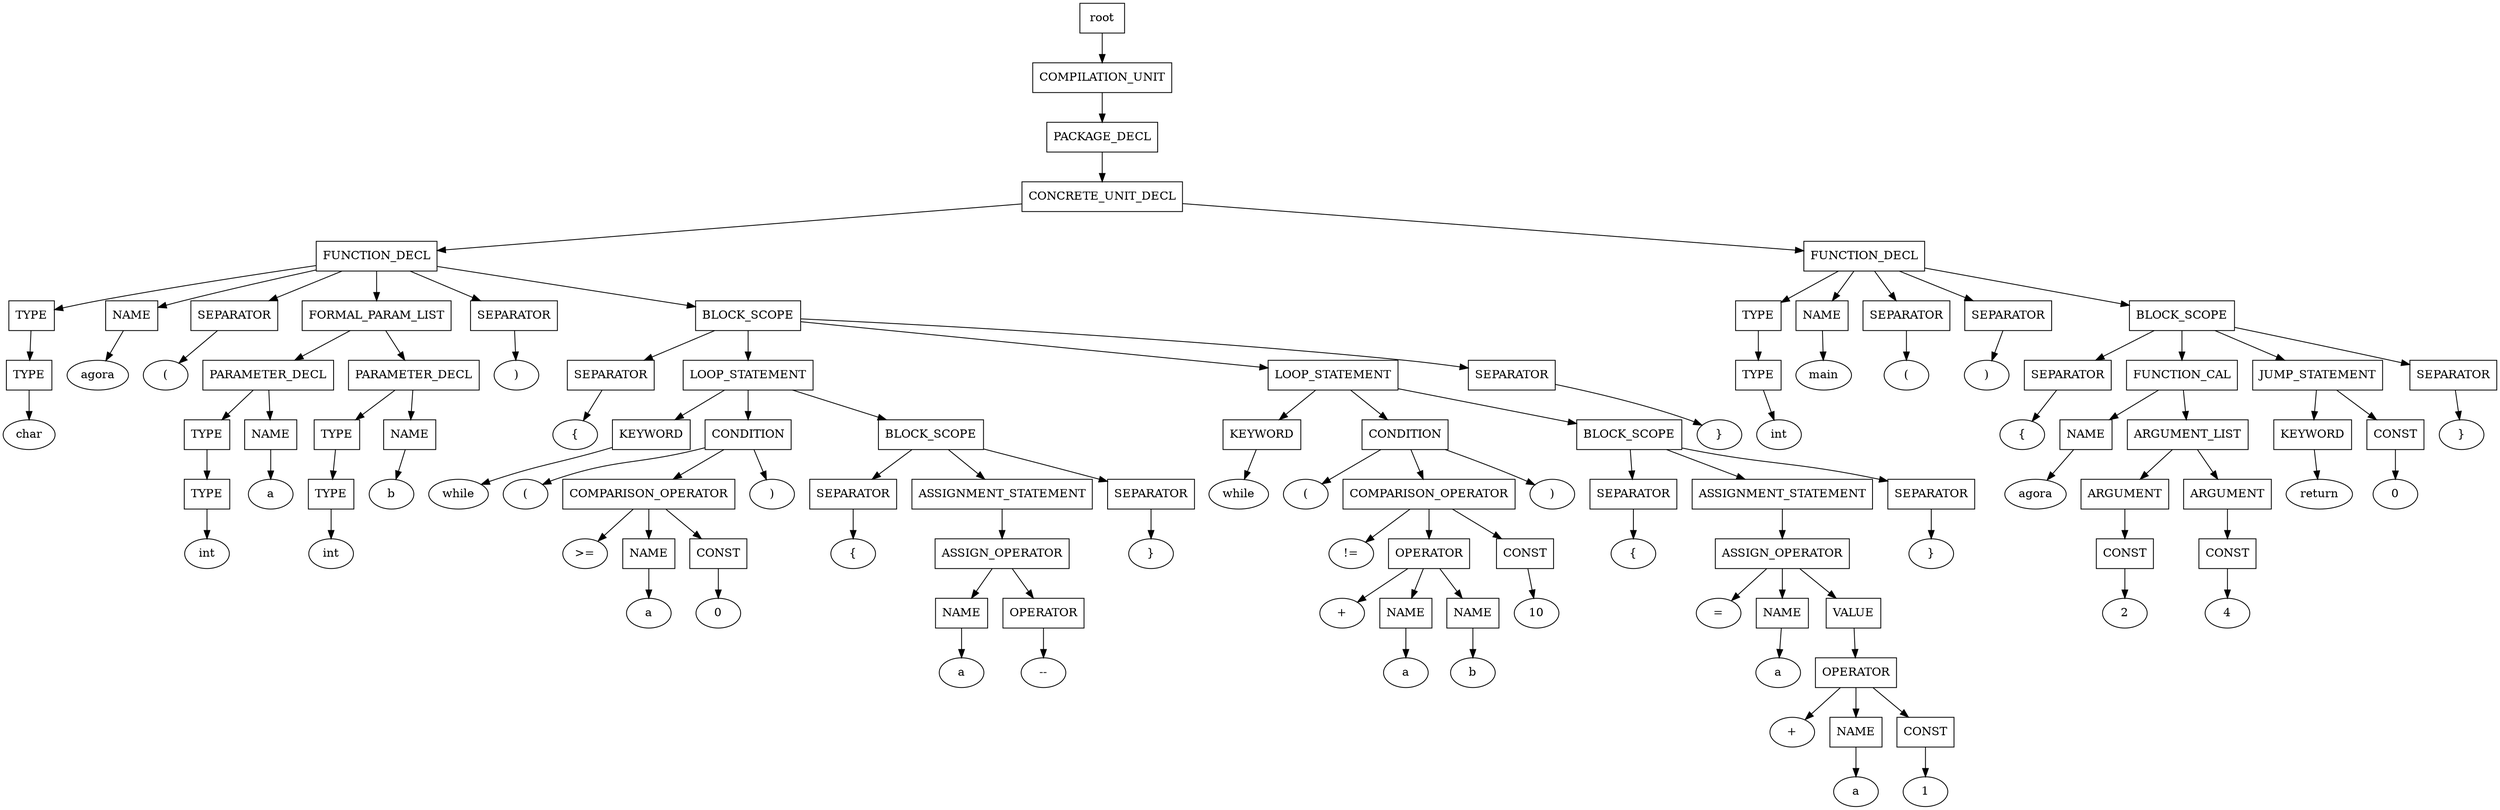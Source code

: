 digraph G {
	splines="TRUE";
	n_0 [label="root", shape="rectangle"]
	n_0 -> n_1
	n_1 [label="COMPILATION_UNIT", shape="rectangle"]
	n_1 -> n_2
	n_2 [label="PACKAGE_DECL", shape="rectangle"]
	n_2 -> n_3
	n_3 [label="CONCRETE_UNIT_DECL", shape="rectangle"]
	n_3 -> n_4
	n_4 [label="FUNCTION_DECL", shape="rectangle"]
	n_4 -> n_6
	n_6 [label="TYPE", shape="rectangle"]
	n_6 -> n_17
	n_17 [label="TYPE", shape="rectangle"]
	n_17 -> n_35
	n_35 [label="char", shape="ellipse"]
	n_4 -> n_7
	n_7 [label="NAME", shape="rectangle"]
	n_7 -> n_18
	n_18 [label="agora", shape="ellipse"]
	n_4 -> n_8
	n_8 [label="SEPARATOR", shape="rectangle"]
	n_8 -> n_19
	n_19 [label="(", shape="ellipse"]
	n_4 -> n_9
	n_9 [label="FORMAL_PARAM_LIST", shape="rectangle"]
	n_9 -> n_20
	n_20 [label="PARAMETER_DECL", shape="rectangle"]
	n_20 -> n_36
	n_36 [label="TYPE", shape="rectangle"]
	n_36 -> n_55
	n_55 [label="TYPE", shape="rectangle"]
	n_55 -> n_78
	n_78 [label="int", shape="ellipse"]
	n_20 -> n_37
	n_37 [label="NAME", shape="rectangle"]
	n_37 -> n_56
	n_56 [label="a", shape="ellipse"]
	n_9 -> n_21
	n_21 [label="PARAMETER_DECL", shape="rectangle"]
	n_21 -> n_38
	n_38 [label="TYPE", shape="rectangle"]
	n_38 -> n_57
	n_57 [label="TYPE", shape="rectangle"]
	n_57 -> n_79
	n_79 [label="int", shape="ellipse"]
	n_21 -> n_39
	n_39 [label="NAME", shape="rectangle"]
	n_39 -> n_58
	n_58 [label="b", shape="ellipse"]
	n_4 -> n_10
	n_10 [label="SEPARATOR", shape="rectangle"]
	n_10 -> n_22
	n_22 [label=")", shape="ellipse"]
	n_4 -> n_11
	n_11 [label="BLOCK_SCOPE", shape="rectangle"]
	n_11 -> n_23
	n_23 [label="SEPARATOR", shape="rectangle"]
	n_23 -> n_40
	n_40 [label="{", shape="ellipse"]
	n_11 -> n_24
	n_24 [label="LOOP_STATEMENT", shape="rectangle"]
	n_24 -> n_41
	n_41 [label="KEYWORD", shape="rectangle"]
	n_41 -> n_59
	n_59 [label="while", shape="ellipse"]
	n_24 -> n_42
	n_42 [label="CONDITION", shape="rectangle"]
	n_42 -> n_60
	n_60 [label="(", shape="ellipse"]
	n_42 -> n_61
	n_61 [label="COMPARISON_OPERATOR", shape="rectangle"]
	n_61 -> n_80
	n_80 [label=">=", shape="ellipse"]
	n_61 -> n_81
	n_81 [label="NAME", shape="rectangle"]
	n_81 -> n_94
	n_94 [label="a", shape="ellipse"]
	n_61 -> n_82
	n_82 [label="CONST", shape="rectangle"]
	n_82 -> n_95
	n_95 [label="0", shape="ellipse"]
	n_42 -> n_62
	n_62 [label=")", shape="ellipse"]
	n_24 -> n_43
	n_43 [label="BLOCK_SCOPE", shape="rectangle"]
	n_43 -> n_63
	n_63 [label="SEPARATOR", shape="rectangle"]
	n_63 -> n_83
	n_83 [label="{", shape="ellipse"]
	n_43 -> n_64
	n_64 [label="ASSIGNMENT_STATEMENT", shape="rectangle"]
	n_64 -> n_84
	n_84 [label="ASSIGN_OPERATOR", shape="rectangle"]
	n_84 -> n_96
	n_96 [label="NAME", shape="rectangle"]
	n_96 -> n_107
	n_107 [label="a", shape="ellipse"]
	n_84 -> n_97
	n_97 [label="OPERATOR", shape="rectangle"]
	n_97 -> n_108
	n_108 [label="--", shape="ellipse"]
	n_43 -> n_65
	n_65 [label="SEPARATOR", shape="rectangle"]
	n_65 -> n_85
	n_85 [label="}", shape="ellipse"]
	n_11 -> n_25
	n_25 [label="LOOP_STATEMENT", shape="rectangle"]
	n_25 -> n_44
	n_44 [label="KEYWORD", shape="rectangle"]
	n_44 -> n_66
	n_66 [label="while", shape="ellipse"]
	n_25 -> n_45
	n_45 [label="CONDITION", shape="rectangle"]
	n_45 -> n_67
	n_67 [label="(", shape="ellipse"]
	n_45 -> n_68
	n_68 [label="COMPARISON_OPERATOR", shape="rectangle"]
	n_68 -> n_86
	n_86 [label="!=", shape="ellipse"]
	n_68 -> n_87
	n_87 [label="OPERATOR", shape="rectangle"]
	n_87 -> n_98
	n_98 [label="+", shape="ellipse"]
	n_87 -> n_99
	n_99 [label="NAME", shape="rectangle"]
	n_99 -> n_109
	n_109 [label="a", shape="ellipse"]
	n_87 -> n_100
	n_100 [label="NAME", shape="rectangle"]
	n_100 -> n_110
	n_110 [label="b", shape="ellipse"]
	n_68 -> n_88
	n_88 [label="CONST", shape="rectangle"]
	n_88 -> n_101
	n_101 [label="10", shape="ellipse"]
	n_45 -> n_69
	n_69 [label=")", shape="ellipse"]
	n_25 -> n_46
	n_46 [label="BLOCK_SCOPE", shape="rectangle"]
	n_46 -> n_70
	n_70 [label="SEPARATOR", shape="rectangle"]
	n_70 -> n_89
	n_89 [label="{", shape="ellipse"]
	n_46 -> n_71
	n_71 [label="ASSIGNMENT_STATEMENT", shape="rectangle"]
	n_71 -> n_90
	n_90 [label="ASSIGN_OPERATOR", shape="rectangle"]
	n_90 -> n_102
	n_102 [label="=", shape="ellipse"]
	n_90 -> n_103
	n_103 [label="NAME", shape="rectangle"]
	n_103 -> n_111
	n_111 [label="a", shape="ellipse"]
	n_90 -> n_104
	n_104 [label="VALUE", shape="rectangle"]
	n_104 -> n_112
	n_112 [label="OPERATOR", shape="rectangle"]
	n_112 -> n_113
	n_113 [label="+", shape="ellipse"]
	n_112 -> n_114
	n_114 [label="NAME", shape="rectangle"]
	n_114 -> n_116
	n_116 [label="a", shape="ellipse"]
	n_112 -> n_115
	n_115 [label="CONST", shape="rectangle"]
	n_115 -> n_117
	n_117 [label="1", shape="ellipse"]
	n_46 -> n_72
	n_72 [label="SEPARATOR", shape="rectangle"]
	n_72 -> n_91
	n_91 [label="}", shape="ellipse"]
	n_11 -> n_26
	n_26 [label="SEPARATOR", shape="rectangle"]
	n_26 -> n_47
	n_47 [label="}", shape="ellipse"]
	n_3 -> n_5
	n_5 [label="FUNCTION_DECL", shape="rectangle"]
	n_5 -> n_12
	n_12 [label="TYPE", shape="rectangle"]
	n_12 -> n_27
	n_27 [label="TYPE", shape="rectangle"]
	n_27 -> n_48
	n_48 [label="int", shape="ellipse"]
	n_5 -> n_13
	n_13 [label="NAME", shape="rectangle"]
	n_13 -> n_28
	n_28 [label="main", shape="ellipse"]
	n_5 -> n_14
	n_14 [label="SEPARATOR", shape="rectangle"]
	n_14 -> n_29
	n_29 [label="(", shape="ellipse"]
	n_5 -> n_15
	n_15 [label="SEPARATOR", shape="rectangle"]
	n_15 -> n_30
	n_30 [label=")", shape="ellipse"]
	n_5 -> n_16
	n_16 [label="BLOCK_SCOPE", shape="rectangle"]
	n_16 -> n_31
	n_31 [label="SEPARATOR", shape="rectangle"]
	n_31 -> n_49
	n_49 [label="{", shape="ellipse"]
	n_16 -> n_32
	n_32 [label="FUNCTION_CAL", shape="rectangle"]
	n_32 -> n_50
	n_50 [label="NAME", shape="rectangle"]
	n_50 -> n_73
	n_73 [label="agora", shape="ellipse"]
	n_32 -> n_51
	n_51 [label="ARGUMENT_LIST", shape="rectangle"]
	n_51 -> n_74
	n_74 [label="ARGUMENT", shape="rectangle"]
	n_74 -> n_92
	n_92 [label="CONST", shape="rectangle"]
	n_92 -> n_105
	n_105 [label="2", shape="ellipse"]
	n_51 -> n_75
	n_75 [label="ARGUMENT", shape="rectangle"]
	n_75 -> n_93
	n_93 [label="CONST", shape="rectangle"]
	n_93 -> n_106
	n_106 [label="4", shape="ellipse"]
	n_16 -> n_33
	n_33 [label="JUMP_STATEMENT", shape="rectangle"]
	n_33 -> n_52
	n_52 [label="KEYWORD", shape="rectangle"]
	n_52 -> n_76
	n_76 [label="return", shape="ellipse"]
	n_33 -> n_53
	n_53 [label="CONST", shape="rectangle"]
	n_53 -> n_77
	n_77 [label="0", shape="ellipse"]
	n_16 -> n_34
	n_34 [label="SEPARATOR", shape="rectangle"]
	n_34 -> n_54
	n_54 [label="}", shape="ellipse"]
}